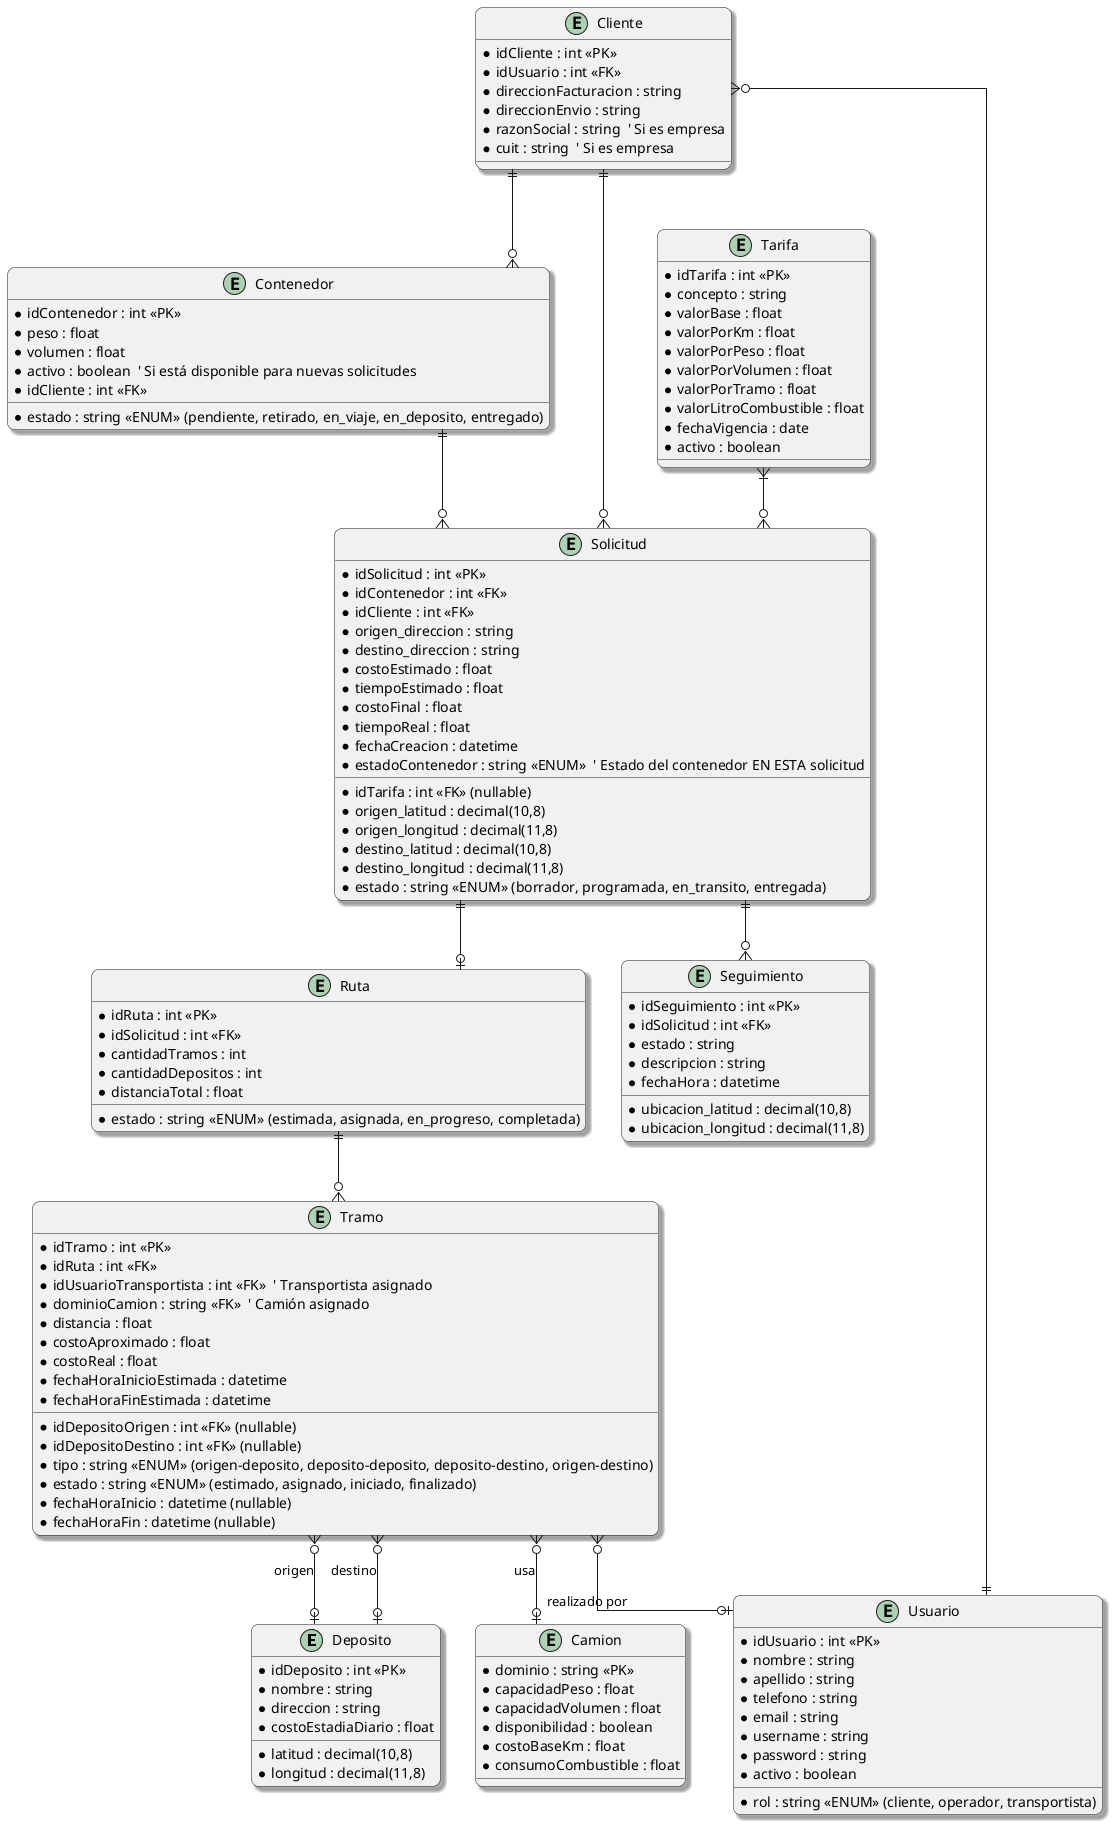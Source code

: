 @startuml "entidad_relacion"

' Configuración visual
skinparam roundcorner 15
skinparam shadowing true
skinparam linetype ortho

entity Deposito {
    * idDeposito : int <<PK>>
    * nombre : string
    * direccion : string
    * latitud : decimal(10,8)
    * longitud : decimal(11,8)
    * costoEstadiaDiario : float
}

entity Contenedor {
    * idContenedor : int <<PK>>
    * peso : float
    * volumen : float
    * estado : string <<ENUM>> (pendiente, retirado, en_viaje, en_deposito, entregado)
    * activo : boolean  ' Si está disponible para nuevas solicitudes
    * idCliente : int <<FK>>
}

entity Solicitud {
    * idSolicitud : int <<PK>>
    * idContenedor : int <<FK>>
    * idCliente : int <<FK>>
    * idTarifa : int <<FK>> (nullable)
    * origen_direccion : string
    * origen_latitud : decimal(10,8)
    * origen_longitud : decimal(11,8)
    * destino_direccion : string
    * destino_latitud : decimal(10,8)
    * destino_longitud : decimal(11,8)
    * costoEstimado : float
    * tiempoEstimado : float
    * costoFinal : float
    * tiempoReal : float
    * fechaCreacion : datetime
    * estado : string <<ENUM>> (borrador, programada, en_transito, entregada)
    * estadoContenedor : string <<ENUM>>  ' Estado del contenedor EN ESTA solicitud
}

entity Ruta {
    * idRuta : int <<PK>>
    * idSolicitud : int <<FK>>
    * cantidadTramos : int
    * cantidadDepositos : int
    * distanciaTotal : float
    * estado : string <<ENUM>> (estimada, asignada, en_progreso, completada)
}

entity Tramo {
    * idTramo : int <<PK>>
    * idRuta : int <<FK>>
    * idDepositoOrigen : int <<FK>> (nullable)
    * idDepositoDestino : int <<FK>> (nullable)
    * idUsuarioTransportista : int <<FK>>  ' Transportista asignado
    * dominioCamion : string <<FK>>  ' Camión asignado
    * tipo : string <<ENUM>> (origen-deposito, deposito-deposito, deposito-destino, origen-destino)
    * estado : string <<ENUM>> (estimado, asignado, iniciado, finalizado)
    * distancia : float
    * costoAproximado : float
    * costoReal : float
    * fechaHoraInicioEstimada : datetime
    * fechaHoraFinEstimada : datetime
    * fechaHoraInicio : datetime (nullable)
    * fechaHoraFin : datetime (nullable)
}

entity Camion {
    * dominio : string <<PK>>
    * capacidadPeso : float
    * capacidadVolumen : float
    * disponibilidad : boolean
    * costoBaseKm : float
    * consumoCombustible : float
}

entity Cliente {
    * idCliente : int <<PK>>
    * idUsuario : int <<FK>>
    * direccionFacturacion : string
    * direccionEnvio : string
    * razonSocial : string  ' Si es empresa
    * cuit : string  ' Si es empresa
}

entity Tarifa {
    * idTarifa : int <<PK>>
    * concepto : string
    * valorBase : float
    * valorPorKm : float
    * valorPorPeso : float
    * valorPorVolumen : float
    * valorPorTramo : float
    * valorLitroCombustible : float
    * fechaVigencia : date
    * activo : boolean
}

entity Usuario {
    * idUsuario : int <<PK>>
    * nombre : string
    * apellido : string
    * telefono : string
    * email : string
    * username : string
    * password : string
    * rol : string <<ENUM>> (cliente, operador, transportista)
    * activo : boolean
}

entity Seguimiento {
    * idSeguimiento : int <<PK>>
    * idSolicitud : int <<FK>>
    * estado : string
    * descripcion : string
    * fechaHora : datetime
    * ubicacion_latitud : decimal(10,8)
    * ubicacion_longitud : decimal(11,8)
}

' Relaciones
Cliente ||--o{ Contenedor 
Cliente ||--o{ Solicitud 
Cliente }o--|| Usuario
Contenedor ||--o{ Solicitud 
Solicitud ||--o| Ruta
Ruta ||--o{ Tramo 

' Preguntar si pueden haber dos
Tramo }o--o| Deposito : origen 
Tramo }o--o| Deposito : destino 

Tramo }o--o| Camion : "usa"
Tarifa }|--o{ Solicitud 
Solicitud ||--o{ Seguimiento

Tramo }o--o| Usuario : "realizado por"

@enduml

